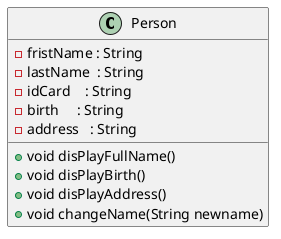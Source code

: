 @startuml
 class Person {
	- fristName : String 
	- lastName  : String 
	- idCard    : String 
	- birth     : String 
	- address   : String 

	+  void disPlayFullName() 
	+  void disPlayBirth() 
	+  void disPlayAddress() 
	+  void changeName(String newname)

}
@enduml